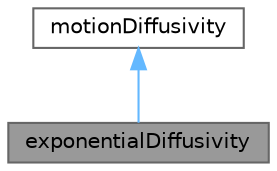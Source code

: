 digraph "exponentialDiffusivity"
{
 // LATEX_PDF_SIZE
  bgcolor="transparent";
  edge [fontname=Helvetica,fontsize=10,labelfontname=Helvetica,labelfontsize=10];
  node [fontname=Helvetica,fontsize=10,shape=box,height=0.2,width=0.4];
  Node1 [id="Node000001",label="exponentialDiffusivity",height=0.2,width=0.4,color="gray40", fillcolor="grey60", style="filled", fontcolor="black",tooltip="Mesh motion diffusivity maipulator which returns the exp(-alpha/D) of the given diffusivity D."];
  Node2 -> Node1 [id="edge1_Node000001_Node000002",dir="back",color="steelblue1",style="solid",tooltip=" "];
  Node2 [id="Node000002",label="motionDiffusivity",height=0.2,width=0.4,color="gray40", fillcolor="white", style="filled",URL="$classFoam_1_1motionDiffusivity.html",tooltip="Abstract base class for cell-centre mesh motion diffusivity."];
}
